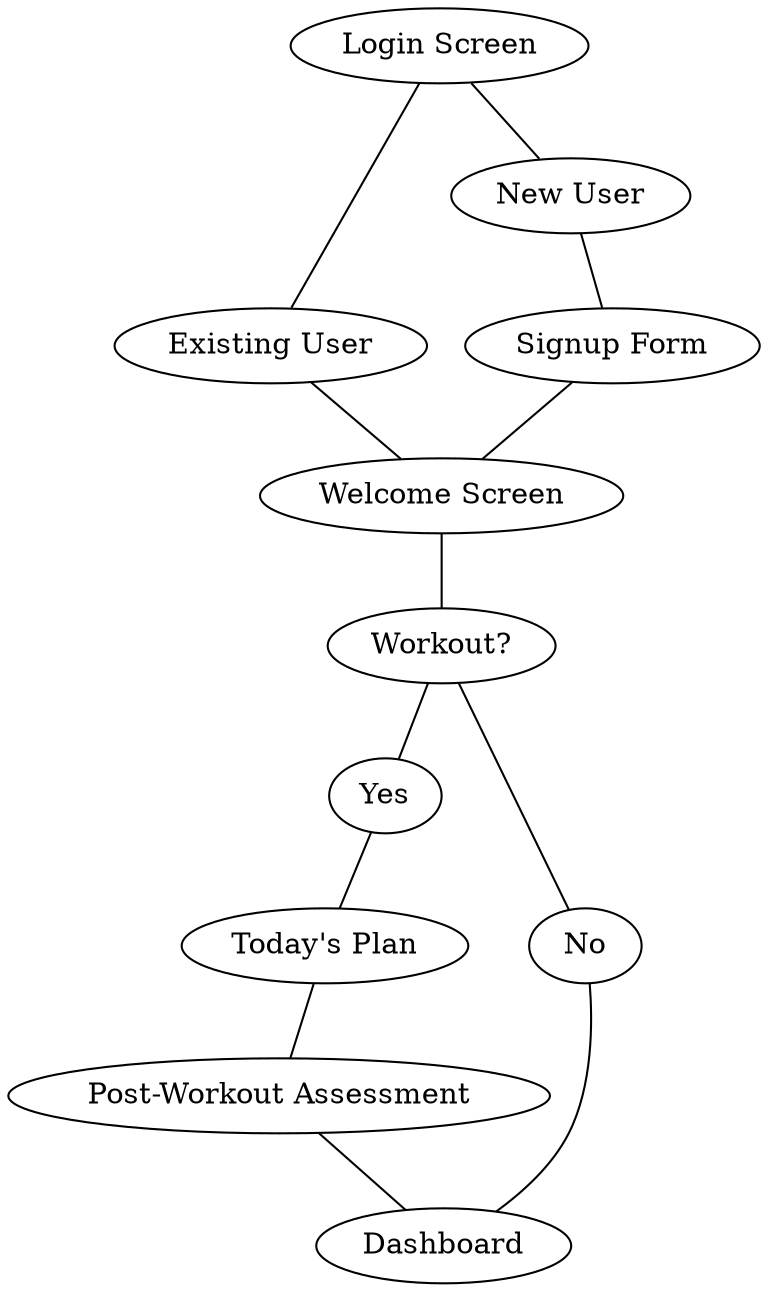 graph FitGenie {
  a [label="Login Screen"];
  // presents 'login' and 'signup' options
  b [label="Existing User"];
  // if user already has account, takes them to the welcome screen
  c [label="New User"];
  d [label="Signup Form"];
  // presents options for signing up (google, facebook,
  // FitGenie account)
  e [label="Welcome Screen"];
  // Greets user by name
  f [label="Workout?"];
  // Asks if they are ready for their workout
  g [label="Yes"];
  h [label="No"];
  // takes user straignt to dashboard.
  i [label="Today's Plan"];
  // Shows today's workout plan and exercise timer
  j [label="Post-Workout Assessment"];
  // asks user how they feel after completing workout
  k [label="Dashboard"]
  // Shows user info / stats / options
  a -- b -- e;
  a -- c -- d;
  d -- e;
  e -- f;
  f -- g -- i -- j -- k;
  f -- h -- k;
}
